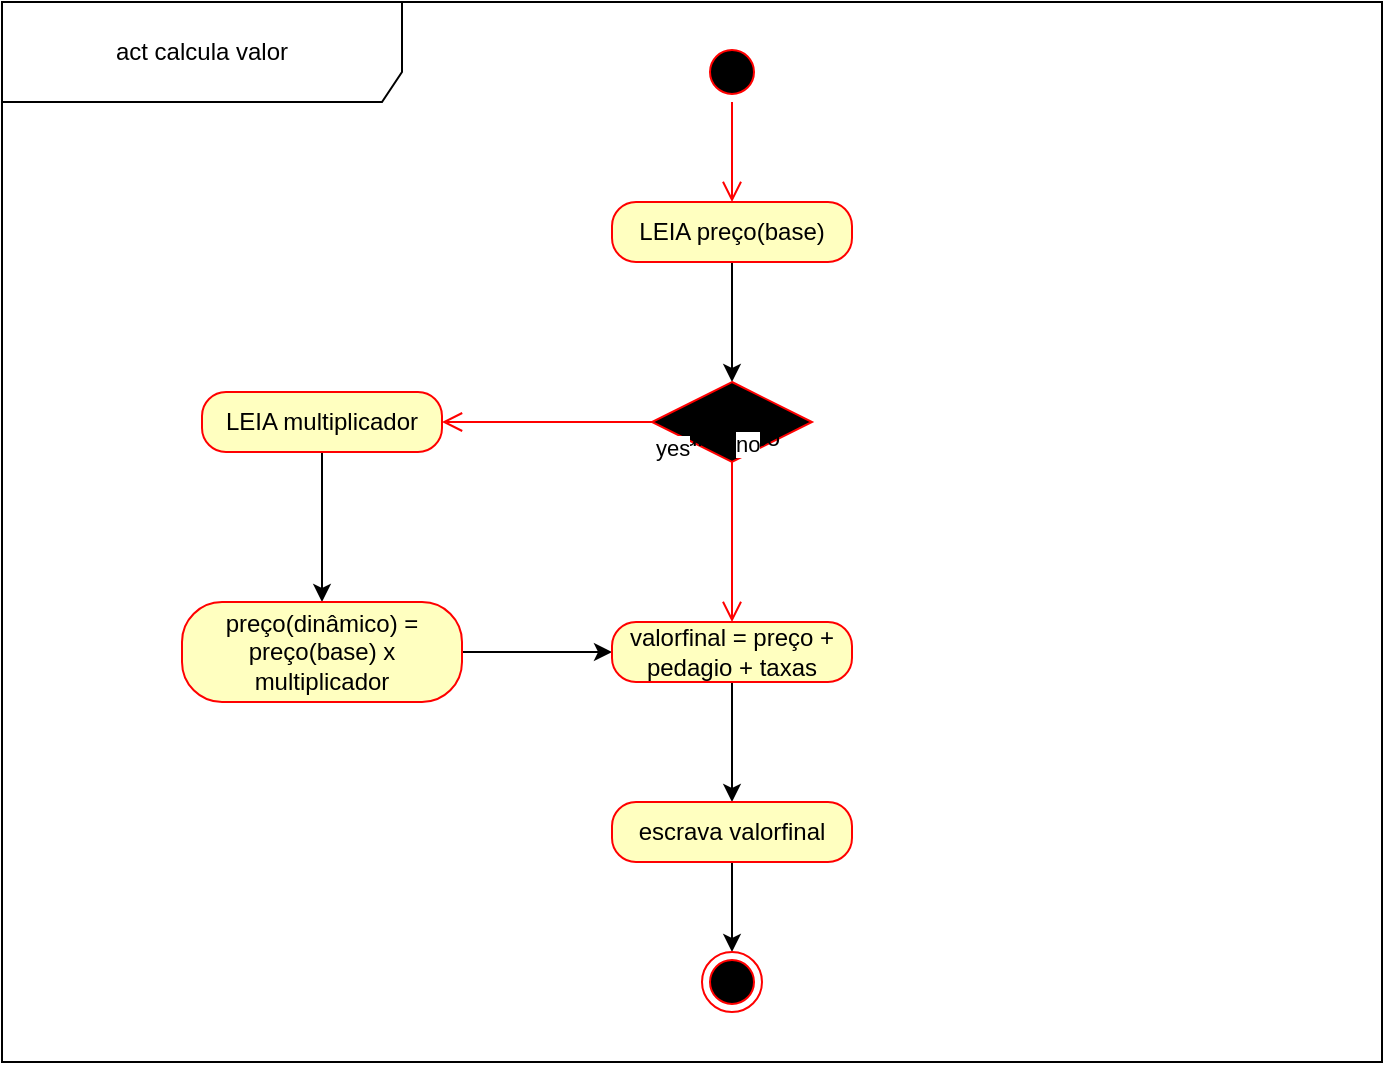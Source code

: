 <mxfile version="13.1.3">
    <diagram id="6hGFLwfOUW9BJ-s0fimq" name="Page-1">
        <mxGraphModel dx="3887" dy="1263" grid="1" gridSize="10" guides="1" tooltips="1" connect="1" arrows="1" fold="1" page="1" pageScale="1" pageWidth="827" pageHeight="1169" math="0" shadow="0">
            <root>
                <mxCell id="0"/>
                <mxCell id="1" parent="0"/>
                <mxCell id="6" value="act calcula valor" style="shape=umlFrame;whiteSpace=wrap;html=1;width=200;height=50;" vertex="1" parent="1">
                    <mxGeometry x="-910" y="80" width="690" height="530" as="geometry"/>
                </mxCell>
                <mxCell id="2" value="" style="ellipse;html=1;shape=startState;fillColor=#000000;strokeColor=#ff0000;" vertex="1" parent="1">
                    <mxGeometry x="-560" y="100" width="30" height="30" as="geometry"/>
                </mxCell>
                <mxCell id="3" value="" style="edgeStyle=orthogonalEdgeStyle;html=1;verticalAlign=bottom;endArrow=open;endSize=8;strokeColor=#ff0000;" edge="1" source="2" parent="1" target="4">
                    <mxGeometry relative="1" as="geometry">
                        <mxPoint x="65" y="290" as="targetPoint"/>
                    </mxGeometry>
                </mxCell>
                <mxCell id="10" style="edgeStyle=orthogonalEdgeStyle;rounded=0;orthogonalLoop=1;jettySize=auto;html=1;" edge="1" parent="1" source="4" target="7">
                    <mxGeometry relative="1" as="geometry"/>
                </mxCell>
                <mxCell id="4" value="LEIA preço(base)" style="rounded=1;whiteSpace=wrap;html=1;arcSize=40;fontColor=#000000;fillColor=#ffffc0;strokeColor=#ff0000;" vertex="1" parent="1">
                    <mxGeometry x="-605" y="180" width="120" height="30" as="geometry"/>
                </mxCell>
                <mxCell id="7" value="Preço dinâmico" style="rhombus;whiteSpace=wrap;html=1;fillColor=#000000;strokeColor=#ff0000;" vertex="1" parent="1">
                    <mxGeometry x="-585" y="270" width="80" height="40" as="geometry"/>
                </mxCell>
                <mxCell id="8" value="no" style="edgeStyle=orthogonalEdgeStyle;html=1;align=left;verticalAlign=bottom;endArrow=open;endSize=8;strokeColor=#ff0000;" edge="1" source="7" parent="1" target="15">
                    <mxGeometry x="-1" relative="1" as="geometry">
                        <mxPoint x="-410" y="290" as="targetPoint"/>
                    </mxGeometry>
                </mxCell>
                <mxCell id="9" value="yes" style="edgeStyle=orthogonalEdgeStyle;html=1;align=left;verticalAlign=top;endArrow=open;endSize=8;strokeColor=#ff0000;" edge="1" source="7" parent="1" target="11">
                    <mxGeometry x="-1" relative="1" as="geometry">
                        <mxPoint x="-550" y="370" as="targetPoint"/>
                    </mxGeometry>
                </mxCell>
                <mxCell id="12" style="edgeStyle=orthogonalEdgeStyle;rounded=0;orthogonalLoop=1;jettySize=auto;html=1;" edge="1" parent="1" source="11" target="13">
                    <mxGeometry relative="1" as="geometry">
                        <mxPoint x="-750.0" y="370" as="targetPoint"/>
                    </mxGeometry>
                </mxCell>
                <mxCell id="11" value="LEIA multiplicador" style="rounded=1;whiteSpace=wrap;html=1;arcSize=40;fontColor=#000000;fillColor=#ffffc0;strokeColor=#ff0000;" vertex="1" parent="1">
                    <mxGeometry x="-810" y="275" width="120" height="30" as="geometry"/>
                </mxCell>
                <mxCell id="16" style="edgeStyle=orthogonalEdgeStyle;rounded=0;orthogonalLoop=1;jettySize=auto;html=1;" edge="1" parent="1" source="13" target="15">
                    <mxGeometry relative="1" as="geometry"/>
                </mxCell>
                <mxCell id="13" value="preço(dinâmico) = preço(base) x multiplicador" style="rounded=1;whiteSpace=wrap;html=1;arcSize=40;fontColor=#000000;fillColor=#ffffc0;strokeColor=#ff0000;" vertex="1" parent="1">
                    <mxGeometry x="-820" y="380" width="140" height="50" as="geometry"/>
                </mxCell>
                <mxCell id="18" style="edgeStyle=orthogonalEdgeStyle;rounded=0;orthogonalLoop=1;jettySize=auto;html=1;" edge="1" parent="1" source="15" target="17">
                    <mxGeometry relative="1" as="geometry"/>
                </mxCell>
                <mxCell id="15" value="valorfinal = preço + pedagio + taxas" style="rounded=1;whiteSpace=wrap;html=1;arcSize=40;fontColor=#000000;fillColor=#ffffc0;strokeColor=#ff0000;" vertex="1" parent="1">
                    <mxGeometry x="-605" y="390" width="120" height="30" as="geometry"/>
                </mxCell>
                <mxCell id="20" style="edgeStyle=orthogonalEdgeStyle;rounded=0;orthogonalLoop=1;jettySize=auto;html=1;" edge="1" parent="1" source="17" target="19">
                    <mxGeometry relative="1" as="geometry"/>
                </mxCell>
                <mxCell id="17" value="escrava valorfinal" style="rounded=1;whiteSpace=wrap;html=1;arcSize=40;fontColor=#000000;fillColor=#ffffc0;strokeColor=#ff0000;" vertex="1" parent="1">
                    <mxGeometry x="-605" y="480" width="120" height="30" as="geometry"/>
                </mxCell>
                <mxCell id="19" value="" style="ellipse;html=1;shape=endState;fillColor=#000000;strokeColor=#ff0000;" vertex="1" parent="1">
                    <mxGeometry x="-560" y="555" width="30" height="30" as="geometry"/>
                </mxCell>
            </root>
        </mxGraphModel>
    </diagram>
</mxfile>